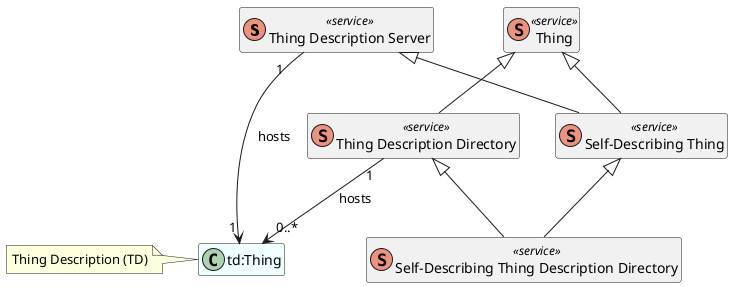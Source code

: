 @startuml exploration-class-diagram
/' global configurations '/
hide methods
hide members

class Server as "Thing Description Server" <<(S,#eb937f) service>>

class Thing <<(S,#eb937f) service>>
together {
    class SelfDesc as "Self-Describing Thing" <<(S,#eb937f) service>>
    class Directory as "Thing Description Directory" <<(S,#eb937f) service>>
    class SelfDirectory as "Self-Describing Thing Description Directory" <<(S,#eb937f) service>>
}

class TD as "td:Thing" #Azure
note left: Thing Description (TD)

/' relations '/
Thing <|-- SelfDesc
Server <|-- SelfDesc
Thing <|-- Directory
Directory <|-- SelfDirectory
SelfDesc <|-- SelfDirectory
Directory "   1" --> "0..*   " TD: hosts
Server "1   " --> "   1" TD: hosts

@enduml
